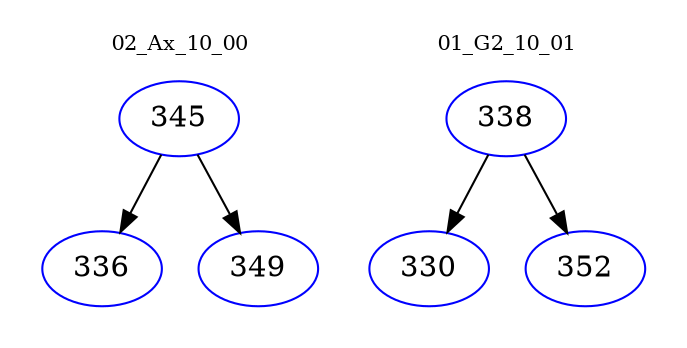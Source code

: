 digraph{
subgraph cluster_0 {
color = white
label = "02_Ax_10_00";
fontsize=10;
T0_345 [label="345", color="blue"]
T0_345 -> T0_336 [color="black"]
T0_336 [label="336", color="blue"]
T0_345 -> T0_349 [color="black"]
T0_349 [label="349", color="blue"]
}
subgraph cluster_1 {
color = white
label = "01_G2_10_01";
fontsize=10;
T1_338 [label="338", color="blue"]
T1_338 -> T1_330 [color="black"]
T1_330 [label="330", color="blue"]
T1_338 -> T1_352 [color="black"]
T1_352 [label="352", color="blue"]
}
}
